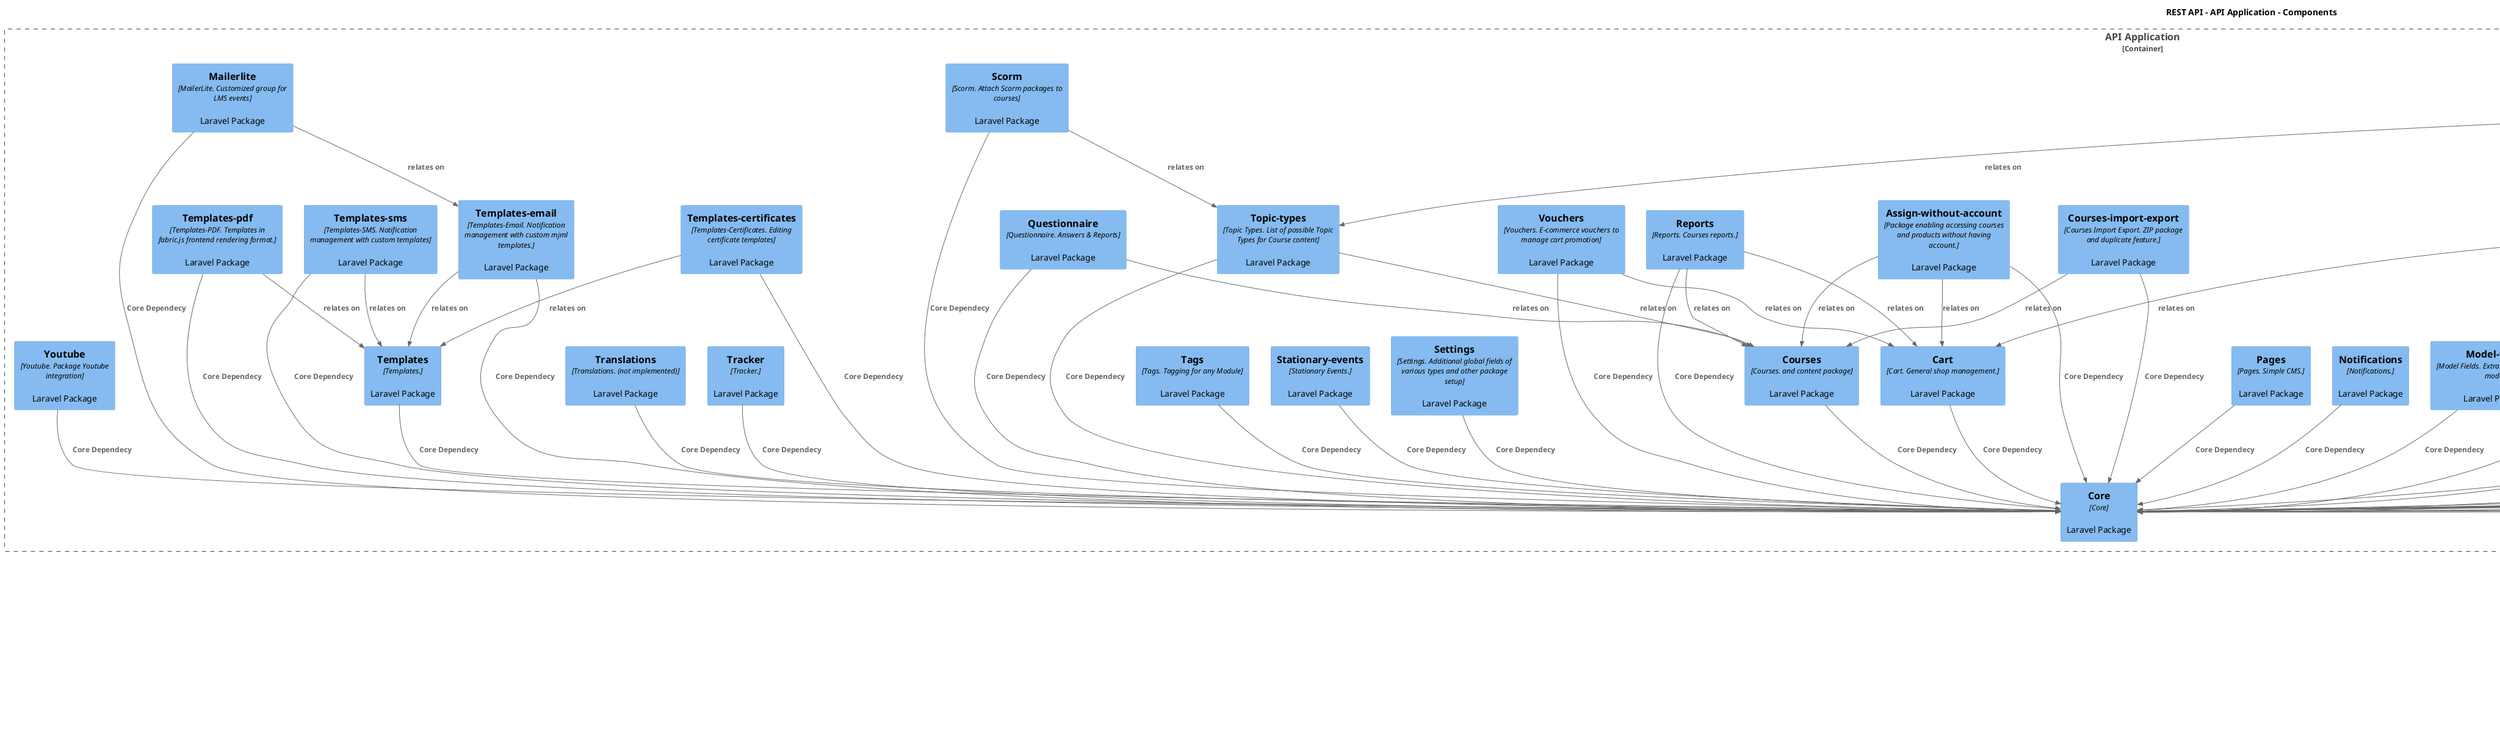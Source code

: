 @startuml
set separator none
title REST API - API Application - Components

top to bottom direction

!include <C4/C4>
!include <C4/C4_Context>
!include <C4/C4_Container>
!include <C4/C4_Component>

Container(RESTAPI.ffmpeg, "ffmpeg", "video transcoder", "Video transcoder", $tags="")
Container(RESTAPI.Storage, "Storage", "Either/both extental (like s3) and internal (local)", "storage for files", $tags="")
Container(RESTAPI.Imageprocessingoptimizers, "Image processing optimizers", "JpegOptim, Optipng, Pngquant 2, SVGO 1, Gifsicle, cwebp", $tags="")
Container(RESTAPI.YoutubeAPI, "Youtube API", "youtube API", $tags="")

Container_Boundary("RESTAPI.APIApplication_boundary", "API Application", $tags="") {
  Component(RESTAPI.APIApplication.Core, "Core", "Core", "Laravel Package", $tags="")
  Component(RESTAPI.APIApplication.Auth, "Auth", "Auth. User authentication. Roles & Permission Management", "Laravel Package", $tags="")
  Component(RESTAPI.APIApplication.Assignwithoutaccount, "Assign-without-account", "Package enabling accessing courses and products without having account.", "Laravel Package", $tags="")
  Component(RESTAPI.APIApplication.Cart, "Cart", "Cart. General shop management.", "Laravel Package", $tags="")
  Component(RESTAPI.APIApplication.Categories, "Categories", "Categories", "Laravel Package", $tags="")
  Component(RESTAPI.APIApplication.Consultations, "Consultations", "Consultations. One to one conversation package with `jitsi`", "Laravel Package", $tags="")
  Component(RESTAPI.APIApplication.Courses, "Courses", "Courses. and content package", "Laravel Package", $tags="")
  Component(RESTAPI.APIApplication.Coursesimportexport, "Courses-import-export", "Courses Import Export. ZIP package and duplicate feature.", "Laravel Package", $tags="")
  Component(RESTAPI.APIApplication.Csvusers, "Csv-users", "CSV-Users. Exporting and importing users in `.csv` format", "Laravel Package", $tags="")
  Component(RESTAPI.APIApplication.Fakturownia, "Fakturownia", "Fakturownia-Integration. Generates Invoice from Fakturowania", "Laravel Package", $tags="")
  Component(RESTAPI.APIApplication.Files, "Files", "Files. Uploading, deleting and reusing files.", "Laravel Package", $tags="")
  Component(RESTAPI.APIApplication.H5p, "H5p", "H5P Headless.", "Laravel Package", $tags="")
  Component(RESTAPI.APIApplication.Images, "Images", "Images. Responsive and compressions processing module", "Laravel Package", $tags="")
  Component(RESTAPI.APIApplication.Invoices, "Invoices", "Invoices generation.", "Laravel Package", $tags="")
  Component(RESTAPI.APIApplication.Jitsi, "Jitsi", "Jitsi.", "Laravel Package", $tags="")
  Component(RESTAPI.APIApplication.Lrs, "Lrs", "LRS xAPI Learning Record Stores", "Laravel Package", $tags="")
  Component(RESTAPI.APIApplication.Mailerlite, "Mailerlite", "MailerLite. Customized group for LMS events", "Laravel Package", $tags="")
  Component(RESTAPI.APIApplication.Mattermost, "Mattermost", "Mattermost.", "Laravel Package", $tags="")
  Component(RESTAPI.APIApplication.Modelfields, "Model-fields", "Model Fields. Extra attributes to any model", "Laravel Package", $tags="")
  Component(RESTAPI.APIApplication.Notifications, "Notifications", "Notifications.", "Laravel Package", $tags="")
  Component(RESTAPI.APIApplication.Pages, "Pages", "Pages. Simple CMS.", "Laravel Package", $tags="")
  Component(RESTAPI.APIApplication.Payments, "Payments", "Payments. Facades that allows to connect payment gateways", "Laravel Package", $tags="")
  Component(RESTAPI.APIApplication.Permissions, "Permissions", "Permissions and Roles.", "Laravel Package", $tags="")
  Component(RESTAPI.APIApplication.Questionnaire, "Questionnaire", "Questionnaire. Answers & Reports", "Laravel Package", $tags="")
  Component(RESTAPI.APIApplication.Reports, "Reports", "Reports. Courses reports.", "Laravel Package", $tags="")
  Component(RESTAPI.APIApplication.Scorm, "Scorm", "Scorm. Attach Scorm packages to courses", "Laravel Package", $tags="")
  Component(RESTAPI.APIApplication.Settings, "Settings", "Settings. Additional global fields of various types and other package setup", "Laravel Package", $tags="")
  Component(RESTAPI.APIApplication.Stationaryevents, "Stationary-events", "Stationary Events.", "Laravel Package", $tags="")
  Component(RESTAPI.APIApplication.Tags, "Tags", "Tags. Tagging for any Module", "Laravel Package", $tags="")
  Component(RESTAPI.APIApplication.Templates, "Templates", "Templates.", "Laravel Package", $tags="")
  Component(RESTAPI.APIApplication.Templatescertificates, "Templates-certificates", "Templates-Certificates. Editing certificate templates", "Laravel Package", $tags="")
  Component(RESTAPI.APIApplication.Templatesemail, "Templates-email", "Templates-Email. Notification management with custom mjml templates.", "Laravel Package", $tags="")
  Component(RESTAPI.APIApplication.Templatespdf, "Templates-pdf", "Templates-PDF. Templates in fabric.js frontend rendering format.", "Laravel Package", $tags="")
  Component(RESTAPI.APIApplication.Templatessms, "Templates-sms", "Templates-SMS. Notification management with custom templates", "Laravel Package", $tags="")
  Component(RESTAPI.APIApplication.Topictypes, "Topic-types", "Topic Types. List of possible Topic Types for Course content", "Laravel Package", $tags="")
  Component(RESTAPI.APIApplication.Tracker, "Tracker", "Tracker.", "Laravel Package", $tags="")
  Component(RESTAPI.APIApplication.Translations, "Translations", "Translations. (not implemented)", "Laravel Package", $tags="")
  Component(RESTAPI.APIApplication.Video, "Video", "Video Processing. Generation `hls` streaming formats", "Laravel Package", $tags="")
  Component(RESTAPI.APIApplication.Vouchers, "Vouchers", "Vouchers. E-commerce vouchers to manage cart promotion", "Laravel Package", $tags="")
  Component(RESTAPI.APIApplication.Webinar, "Webinar", "Webinar. Live video stream with `Jitsi` and `YouTube`", "Laravel Package", $tags="")
  Component(RESTAPI.APIApplication.Youtube, "Youtube", "Youtube. Package Youtube integration", "Laravel Package", $tags="")
}

Rel_D(RESTAPI.APIApplication.Payments, RESTAPI.APIApplication.Core, "Core Dependecy", $tags="")
Rel_D(RESTAPI.APIApplication.Permissions, RESTAPI.APIApplication.Core, "Core Dependecy", $tags="")
Rel_D(RESTAPI.APIApplication.Questionnaire, RESTAPI.APIApplication.Core, "Core Dependecy", $tags="")
Rel_D(RESTAPI.APIApplication.Reports, RESTAPI.APIApplication.Core, "Core Dependecy", $tags="")
Rel_D(RESTAPI.APIApplication.Scorm, RESTAPI.APIApplication.Core, "Core Dependecy", $tags="")
Rel_D(RESTAPI.APIApplication.Settings, RESTAPI.APIApplication.Core, "Core Dependecy", $tags="")
Rel_D(RESTAPI.APIApplication.Stationaryevents, RESTAPI.APIApplication.Core, "Core Dependecy", $tags="")
Rel_D(RESTAPI.APIApplication.Tags, RESTAPI.APIApplication.Core, "Core Dependecy", $tags="")
Rel_D(RESTAPI.APIApplication.Templates, RESTAPI.APIApplication.Core, "Core Dependecy", $tags="")
Rel_D(RESTAPI.APIApplication.Templatescertificates, RESTAPI.APIApplication.Core, "Core Dependecy", $tags="")
Rel_D(RESTAPI.APIApplication.Templatesemail, RESTAPI.APIApplication.Core, "Core Dependecy", $tags="")
Rel_D(RESTAPI.APIApplication.Templatespdf, RESTAPI.APIApplication.Core, "Core Dependecy", $tags="")
Rel_D(RESTAPI.APIApplication.Templatessms, RESTAPI.APIApplication.Core, "Core Dependecy", $tags="")
Rel_D(RESTAPI.APIApplication.Topictypes, RESTAPI.APIApplication.Core, "Core Dependecy", $tags="")
Rel_D(RESTAPI.APIApplication.Tracker, RESTAPI.APIApplication.Core, "Core Dependecy", $tags="")
Rel_D(RESTAPI.APIApplication.Translations, RESTAPI.APIApplication.Core, "Core Dependecy", $tags="")
Rel_D(RESTAPI.APIApplication.Video, RESTAPI.APIApplication.Core, "Core Dependecy", $tags="")
Rel_D(RESTAPI.APIApplication.Vouchers, RESTAPI.APIApplication.Core, "Core Dependecy", $tags="")
Rel_D(RESTAPI.APIApplication.Webinar, RESTAPI.APIApplication.Core, "Core Dependecy", $tags="")
Rel_D(RESTAPI.APIApplication.Youtube, RESTAPI.APIApplication.Core, "Core Dependecy", $tags="")
Rel_D(RESTAPI.APIApplication.Images, RESTAPI.Imageprocessingoptimizers, "use binary tools for image formating, resize and compression", $tags="")
Rel_D(RESTAPI.APIApplication.Images, RESTAPI.Storage, "saves processed images", $tags="")
Rel_D(RESTAPI.Imageprocessingoptimizers, RESTAPI.Storage, "saves processed images", $tags="")
Rel_D(RESTAPI.APIApplication.Video, RESTAPI.ffmpeg, "use binary tools for video transcoding, resize and compression", $tags="")
Rel_D(RESTAPI.APIApplication.Webinar, RESTAPI.YoutubeAPI, "publish on youtube", $tags="")
Rel_D(RESTAPI.APIApplication.Webinar, RESTAPI.APIApplication.Jitsi, "generate rooms thought API", $tags="")
Rel_D(RESTAPI.APIApplication.Consultations, RESTAPI.APIApplication.Jitsi, "generate one-to-one jitsi URLs", $tags="")
Rel_D(RESTAPI.APIApplication.Vouchers, RESTAPI.APIApplication.Cart, "relates on", $tags="")
Rel_D(RESTAPI.APIApplication.Payments, RESTAPI.APIApplication.Cart, "relates on", $tags="")
Rel_D(RESTAPI.APIApplication.Assignwithoutaccount, RESTAPI.APIApplication.Cart, "relates on", $tags="")
Rel_D(RESTAPI.APIApplication.Coursesimportexport, RESTAPI.APIApplication.Courses, "relates on", $tags="")
Rel_D(RESTAPI.APIApplication.Topictypes, RESTAPI.APIApplication.Courses, "relates on", $tags="")
Rel_D(RESTAPI.APIApplication.Questionnaire, RESTAPI.APIApplication.Courses, "relates on", $tags="")
Rel_D(RESTAPI.APIApplication.Video, RESTAPI.APIApplication.Topictypes, "relates on", $tags="")
Rel_D(RESTAPI.APIApplication.Scorm, RESTAPI.APIApplication.Topictypes, "relates on", $tags="")
Rel_D(RESTAPI.APIApplication.Assignwithoutaccount, RESTAPI.APIApplication.Courses, "relates on", $tags="")
Rel_D(RESTAPI.APIApplication.Reports, RESTAPI.APIApplication.Courses, "relates on", $tags="")
Rel_D(RESTAPI.APIApplication.Reports, RESTAPI.APIApplication.Cart, "relates on", $tags="")
Rel_D(RESTAPI.APIApplication.Permissions, RESTAPI.APIApplication.Auth, "relates on", $tags="")
Rel_D(RESTAPI.APIApplication.Csvusers, RESTAPI.APIApplication.Auth, "relates on", $tags="")
Rel_D(RESTAPI.APIApplication.Jitsi, RESTAPI.APIApplication.Webinar, "relates on", $tags="")
Rel_D(RESTAPI.APIApplication.Templatescertificates, RESTAPI.APIApplication.Templates, "relates on", $tags="")
Rel_D(RESTAPI.APIApplication.Templatesemail, RESTAPI.APIApplication.Templates, "relates on", $tags="")
Rel_D(RESTAPI.APIApplication.Templatespdf, RESTAPI.APIApplication.Templates, "relates on", $tags="")
Rel_D(RESTAPI.APIApplication.Templatessms, RESTAPI.APIApplication.Templates, "relates on", $tags="")
Rel_D(RESTAPI.APIApplication.Mailerlite, RESTAPI.APIApplication.Templatesemail, "relates on", $tags="")
Rel_D(RESTAPI.APIApplication.Auth, RESTAPI.APIApplication.Core, "Core Dependecy", $tags="")
Rel_D(RESTAPI.APIApplication.Assignwithoutaccount, RESTAPI.APIApplication.Core, "Core Dependecy", $tags="")
Rel_D(RESTAPI.APIApplication.Cart, RESTAPI.APIApplication.Core, "Core Dependecy", $tags="")
Rel_D(RESTAPI.APIApplication.Categories, RESTAPI.APIApplication.Core, "Core Dependecy", $tags="")
Rel_D(RESTAPI.APIApplication.Consultations, RESTAPI.APIApplication.Core, "Core Dependecy", $tags="")
Rel_D(RESTAPI.APIApplication.Courses, RESTAPI.APIApplication.Core, "Core Dependecy", $tags="")
Rel_D(RESTAPI.APIApplication.Coursesimportexport, RESTAPI.APIApplication.Core, "Core Dependecy", $tags="")
Rel_D(RESTAPI.APIApplication.Csvusers, RESTAPI.APIApplication.Core, "Core Dependecy", $tags="")
Rel_D(RESTAPI.APIApplication.Fakturownia, RESTAPI.APIApplication.Core, "Core Dependecy", $tags="")
Rel_D(RESTAPI.APIApplication.Files, RESTAPI.APIApplication.Core, "Core Dependecy", $tags="")
Rel_D(RESTAPI.APIApplication.H5p, RESTAPI.APIApplication.Core, "Core Dependecy", $tags="")
Rel_D(RESTAPI.APIApplication.Images, RESTAPI.APIApplication.Core, "Core Dependecy", $tags="")
Rel_D(RESTAPI.APIApplication.Invoices, RESTAPI.APIApplication.Core, "Core Dependecy", $tags="")
Rel_D(RESTAPI.APIApplication.Jitsi, RESTAPI.APIApplication.Core, "Core Dependecy", $tags="")
Rel_D(RESTAPI.APIApplication.Lrs, RESTAPI.APIApplication.Core, "Core Dependecy", $tags="")
Rel_D(RESTAPI.APIApplication.Mailerlite, RESTAPI.APIApplication.Core, "Core Dependecy", $tags="")
Rel_D(RESTAPI.APIApplication.Mattermost, RESTAPI.APIApplication.Core, "Core Dependecy", $tags="")
Rel_D(RESTAPI.APIApplication.Modelfields, RESTAPI.APIApplication.Core, "Core Dependecy", $tags="")
Rel_D(RESTAPI.APIApplication.Notifications, RESTAPI.APIApplication.Core, "Core Dependecy", $tags="")
Rel_D(RESTAPI.APIApplication.Pages, RESTAPI.APIApplication.Core, "Core Dependecy", $tags="")

SHOW_LEGEND(true)
@enduml